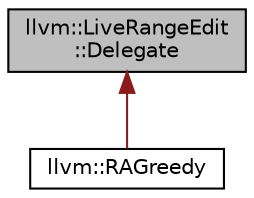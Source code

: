 digraph "llvm::LiveRangeEdit::Delegate"
{
 // LATEX_PDF_SIZE
  bgcolor="transparent";
  edge [fontname="Helvetica",fontsize="10",labelfontname="Helvetica",labelfontsize="10"];
  node [fontname="Helvetica",fontsize="10",shape=record];
  Node1 [label="llvm::LiveRangeEdit\l::Delegate",height=0.2,width=0.4,color="black", fillcolor="grey75", style="filled", fontcolor="black",tooltip="Callback methods for LiveRangeEdit owners."];
  Node1 -> Node2 [dir="back",color="firebrick4",fontsize="10",style="solid",fontname="Helvetica"];
  Node2 [label="llvm::RAGreedy",height=0.2,width=0.4,color="black",URL="$classllvm_1_1RAGreedy.html",tooltip=" "];
}
